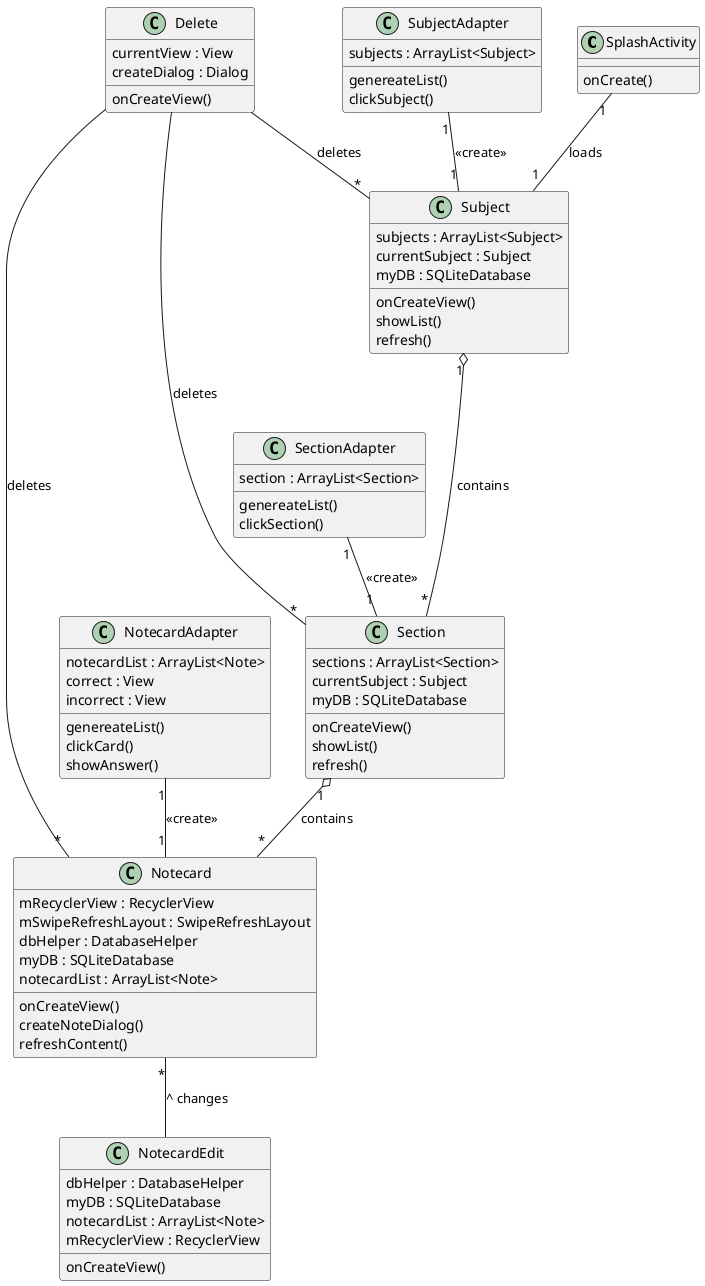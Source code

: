 @startuml

class SplashActivity {
    onCreate()
}
class Subject {
    subjects : ArrayList<Subject>
    currentSubject : Subject
    myDB : SQLiteDatabase
    onCreateView()
    showList()
    refresh()
}
class SubjectAdapter {
    subjects : ArrayList<Subject>
    genereateList()
    clickSubject()
}
class Section {
    sections : ArrayList<Section>
    currentSubject : Subject
    myDB : SQLiteDatabase
    onCreateView()
    showList()
    refresh()
}
class SectionAdapter {
    section : ArrayList<Section>
    genereateList()
    clickSection()
}
class Notecard {
    mRecyclerView : RecyclerView
    mSwipeRefreshLayout : SwipeRefreshLayout
    dbHelper : DatabaseHelper
    myDB : SQLiteDatabase
    notecardList : ArrayList<Note>
    onCreateView()
    createNoteDialog()
    refreshContent()
}
class NotecardEdit {
    dbHelper : DatabaseHelper
    myDB : SQLiteDatabase
    notecardList : ArrayList<Note>
    mRecyclerView : RecyclerView
    onCreateView()
}
class NotecardAdapter {
    notecardList : ArrayList<Note>
    correct : View
    incorrect : View
    genereateList()
    clickCard()
    showAnswer()
}
class Delete {
    currentView : View
    createDialog : Dialog
    onCreateView()
}

Subject "1" o--- "*" Section : contains
Section "1" o-- "*" Notecard : contains

NotecardAdapter "1" -- "1" Notecard : <<create>>
SubjectAdapter "1" -- "1" Subject : <<create>>
SectionAdapter "1" -- "1" Section : <<create>>

Delete -- "*" Subject : deletes
Delete -- "*" Section : deletes
Delete -- "*" Notecard : deletes

SplashActivity  "1" -- "1" Subject : loads

Notecard "*" -- NotecardEdit : ^ changes
@enduml